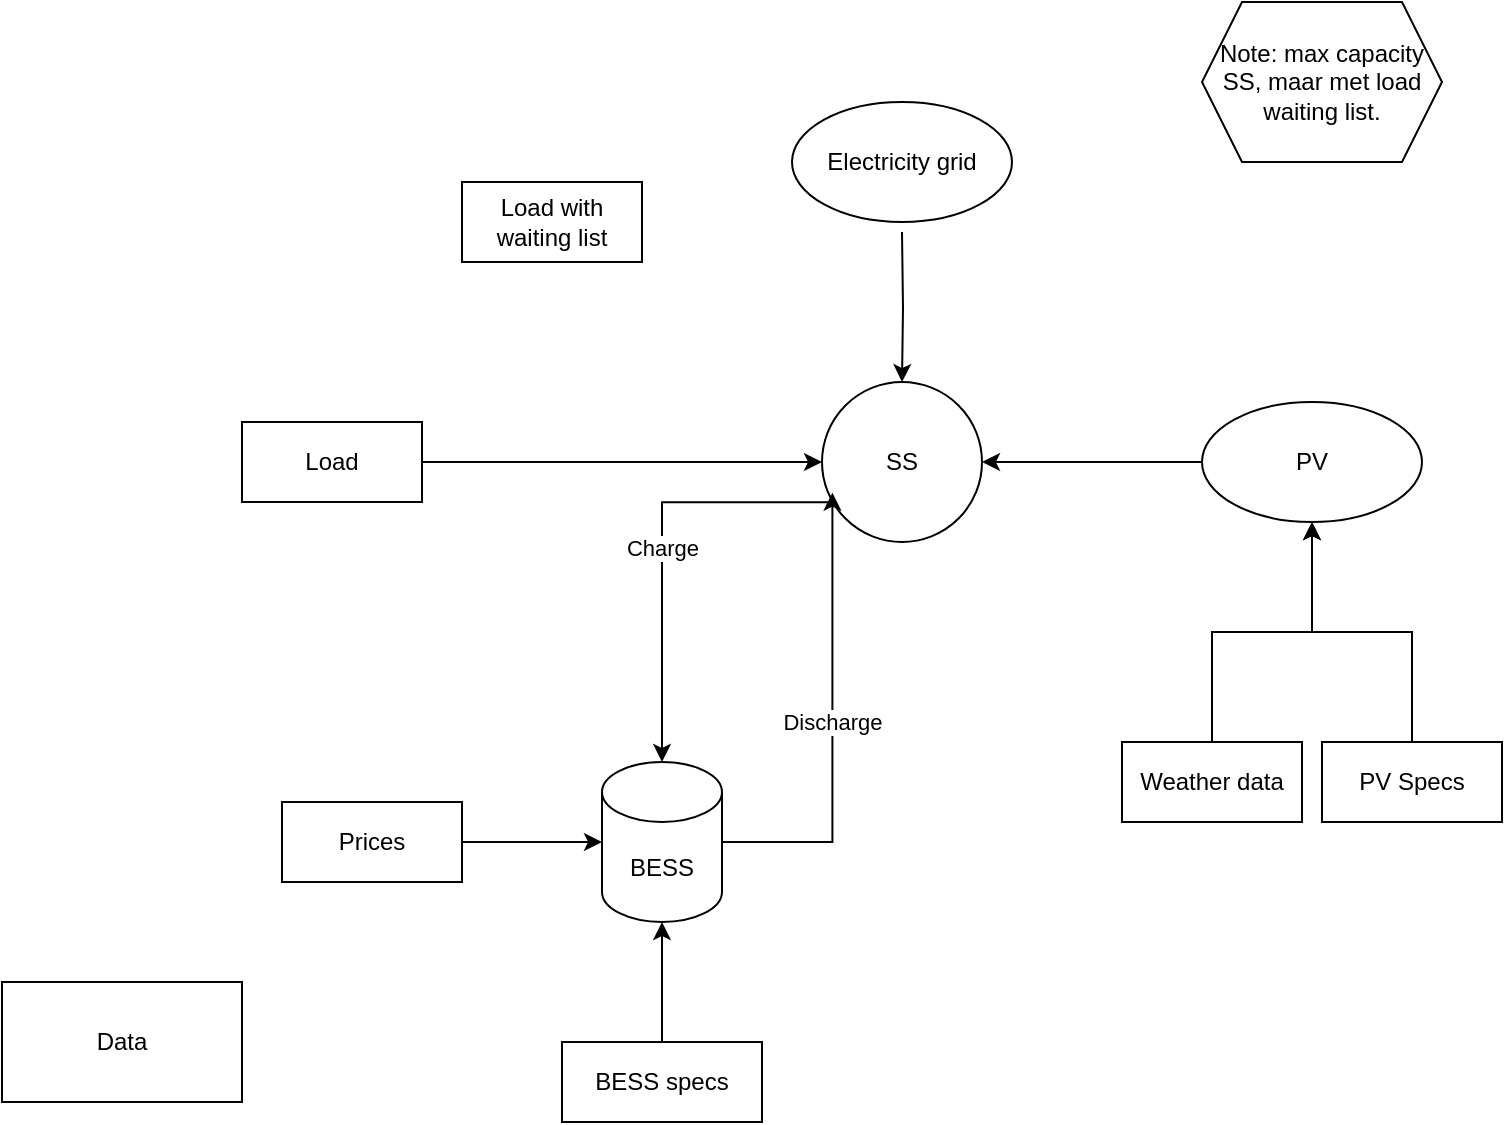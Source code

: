 <mxfile version="26.1.0">
  <diagram name="Page-1" id="LkgV3Um-8_ctWx4BPVgm">
    <mxGraphModel dx="1050" dy="557" grid="1" gridSize="10" guides="1" tooltips="1" connect="1" arrows="1" fold="1" page="1" pageScale="1" pageWidth="850" pageHeight="1100" math="0" shadow="0">
      <root>
        <mxCell id="0" />
        <mxCell id="1" parent="0" />
        <mxCell id="KciBcpQ4-X2h3b94fppg-1" value="" style="edgeStyle=orthogonalEdgeStyle;rounded=0;orthogonalLoop=1;jettySize=auto;html=1;" edge="1" parent="1" source="KciBcpQ4-X2h3b94fppg-9" target="KciBcpQ4-X2h3b94fppg-2">
          <mxGeometry relative="1" as="geometry" />
        </mxCell>
        <mxCell id="KciBcpQ4-X2h3b94fppg-2" value="BESS" style="shape=cylinder3;whiteSpace=wrap;html=1;boundedLbl=1;backgroundOutline=1;size=15;" vertex="1" parent="1">
          <mxGeometry x="340" y="420" width="60" height="80" as="geometry" />
        </mxCell>
        <mxCell id="KciBcpQ4-X2h3b94fppg-3" value="Charge" style="edgeStyle=orthogonalEdgeStyle;rounded=0;orthogonalLoop=1;jettySize=auto;html=1;entryX=0.5;entryY=0;entryDx=0;entryDy=0;entryPerimeter=0;exitX=0.063;exitY=0.751;exitDx=0;exitDy=0;exitPerimeter=0;" edge="1" parent="1" source="KciBcpQ4-X2h3b94fppg-4" target="KciBcpQ4-X2h3b94fppg-2">
          <mxGeometry relative="1" as="geometry">
            <mxPoint x="340" y="310" as="targetPoint" />
            <mxPoint x="410" y="270" as="sourcePoint" />
            <Array as="points">
              <mxPoint x="370" y="290" />
            </Array>
          </mxGeometry>
        </mxCell>
        <mxCell id="KciBcpQ4-X2h3b94fppg-4" value="SS" style="ellipse;whiteSpace=wrap;html=1;aspect=fixed;" vertex="1" parent="1">
          <mxGeometry x="450" y="230" width="80" height="80" as="geometry" />
        </mxCell>
        <mxCell id="KciBcpQ4-X2h3b94fppg-5" value="Discharge" style="edgeStyle=orthogonalEdgeStyle;rounded=0;orthogonalLoop=1;jettySize=auto;html=1;entryX=0.065;entryY=0.692;entryDx=0;entryDy=0;entryPerimeter=0;" edge="1" parent="1" source="KciBcpQ4-X2h3b94fppg-2" target="KciBcpQ4-X2h3b94fppg-4">
          <mxGeometry relative="1" as="geometry" />
        </mxCell>
        <mxCell id="KciBcpQ4-X2h3b94fppg-6" style="edgeStyle=orthogonalEdgeStyle;rounded=0;orthogonalLoop=1;jettySize=auto;html=1;exitX=1;exitY=0.5;exitDx=0;exitDy=0;" edge="1" parent="1" source="KciBcpQ4-X2h3b94fppg-7" target="KciBcpQ4-X2h3b94fppg-4">
          <mxGeometry relative="1" as="geometry" />
        </mxCell>
        <mxCell id="KciBcpQ4-X2h3b94fppg-7" value="Load" style="whiteSpace=wrap;html=1;" vertex="1" parent="1">
          <mxGeometry x="160" y="250" width="90" height="40" as="geometry" />
        </mxCell>
        <mxCell id="KciBcpQ4-X2h3b94fppg-8" value="Data" style="rounded=0;whiteSpace=wrap;html=1;" vertex="1" parent="1">
          <mxGeometry x="40" y="530" width="120" height="60" as="geometry" />
        </mxCell>
        <mxCell id="KciBcpQ4-X2h3b94fppg-9" value="BESS specs" style="whiteSpace=wrap;html=1;" vertex="1" parent="1">
          <mxGeometry x="320" y="560" width="100" height="40" as="geometry" />
        </mxCell>
        <mxCell id="KciBcpQ4-X2h3b94fppg-10" value="" style="edgeStyle=orthogonalEdgeStyle;rounded=0;orthogonalLoop=1;jettySize=auto;html=1;" edge="1" parent="1" target="KciBcpQ4-X2h3b94fppg-4">
          <mxGeometry relative="1" as="geometry">
            <mxPoint x="490" y="155" as="sourcePoint" />
          </mxGeometry>
        </mxCell>
        <mxCell id="KciBcpQ4-X2h3b94fppg-11" value="Electricity grid" style="ellipse;whiteSpace=wrap;html=1;" vertex="1" parent="1">
          <mxGeometry x="435" y="90" width="110" height="60" as="geometry" />
        </mxCell>
        <mxCell id="KciBcpQ4-X2h3b94fppg-12" value="" style="edgeStyle=orthogonalEdgeStyle;rounded=0;orthogonalLoop=1;jettySize=auto;html=1;" edge="1" parent="1" source="KciBcpQ4-X2h3b94fppg-13" target="KciBcpQ4-X2h3b94fppg-4">
          <mxGeometry relative="1" as="geometry" />
        </mxCell>
        <mxCell id="KciBcpQ4-X2h3b94fppg-13" value="PV" style="ellipse;whiteSpace=wrap;html=1;" vertex="1" parent="1">
          <mxGeometry x="640" y="240" width="110" height="60" as="geometry" />
        </mxCell>
        <mxCell id="KciBcpQ4-X2h3b94fppg-14" style="edgeStyle=orthogonalEdgeStyle;rounded=0;orthogonalLoop=1;jettySize=auto;html=1;entryX=0.5;entryY=1;entryDx=0;entryDy=0;" edge="1" parent="1" source="KciBcpQ4-X2h3b94fppg-15" target="KciBcpQ4-X2h3b94fppg-13">
          <mxGeometry relative="1" as="geometry" />
        </mxCell>
        <mxCell id="KciBcpQ4-X2h3b94fppg-15" value="Weather data" style="whiteSpace=wrap;html=1;" vertex="1" parent="1">
          <mxGeometry x="600" y="410" width="90" height="40" as="geometry" />
        </mxCell>
        <mxCell id="KciBcpQ4-X2h3b94fppg-16" style="edgeStyle=orthogonalEdgeStyle;rounded=0;orthogonalLoop=1;jettySize=auto;html=1;" edge="1" parent="1" source="KciBcpQ4-X2h3b94fppg-17" target="KciBcpQ4-X2h3b94fppg-13">
          <mxGeometry relative="1" as="geometry" />
        </mxCell>
        <mxCell id="KciBcpQ4-X2h3b94fppg-17" value="PV Specs" style="whiteSpace=wrap;html=1;" vertex="1" parent="1">
          <mxGeometry x="700" y="410" width="90" height="40" as="geometry" />
        </mxCell>
        <mxCell id="KciBcpQ4-X2h3b94fppg-18" value="" style="edgeStyle=orthogonalEdgeStyle;rounded=0;orthogonalLoop=1;jettySize=auto;html=1;" edge="1" parent="1" source="KciBcpQ4-X2h3b94fppg-19" target="KciBcpQ4-X2h3b94fppg-2">
          <mxGeometry relative="1" as="geometry" />
        </mxCell>
        <mxCell id="KciBcpQ4-X2h3b94fppg-19" value="Prices" style="whiteSpace=wrap;html=1;" vertex="1" parent="1">
          <mxGeometry x="180" y="440" width="90" height="40" as="geometry" />
        </mxCell>
        <mxCell id="KciBcpQ4-X2h3b94fppg-20" value="Load with waiting list" style="whiteSpace=wrap;html=1;" vertex="1" parent="1">
          <mxGeometry x="270" y="130" width="90" height="40" as="geometry" />
        </mxCell>
        <mxCell id="KciBcpQ4-X2h3b94fppg-21" value="Note: max capacity SS, maar met load waiting list." style="shape=hexagon;perimeter=hexagonPerimeter2;whiteSpace=wrap;html=1;fixedSize=1;" vertex="1" parent="1">
          <mxGeometry x="640" y="40" width="120" height="80" as="geometry" />
        </mxCell>
      </root>
    </mxGraphModel>
  </diagram>
</mxfile>

